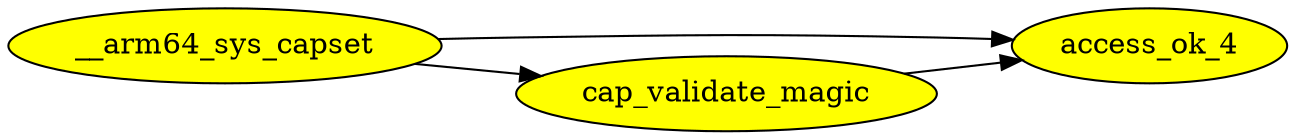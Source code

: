 digraph G {
rankdir=LR; node [style=filled fillcolor=yellow]
"__arm64_sys_capset"->"access_ok_4" [ edgeid = "1"]; 
"__arm64_sys_capset"->"cap_validate_magic" [ edgeid = "2"]; 
"cap_validate_magic"->"access_ok_4" [ edgeid = "3"]; 
}
